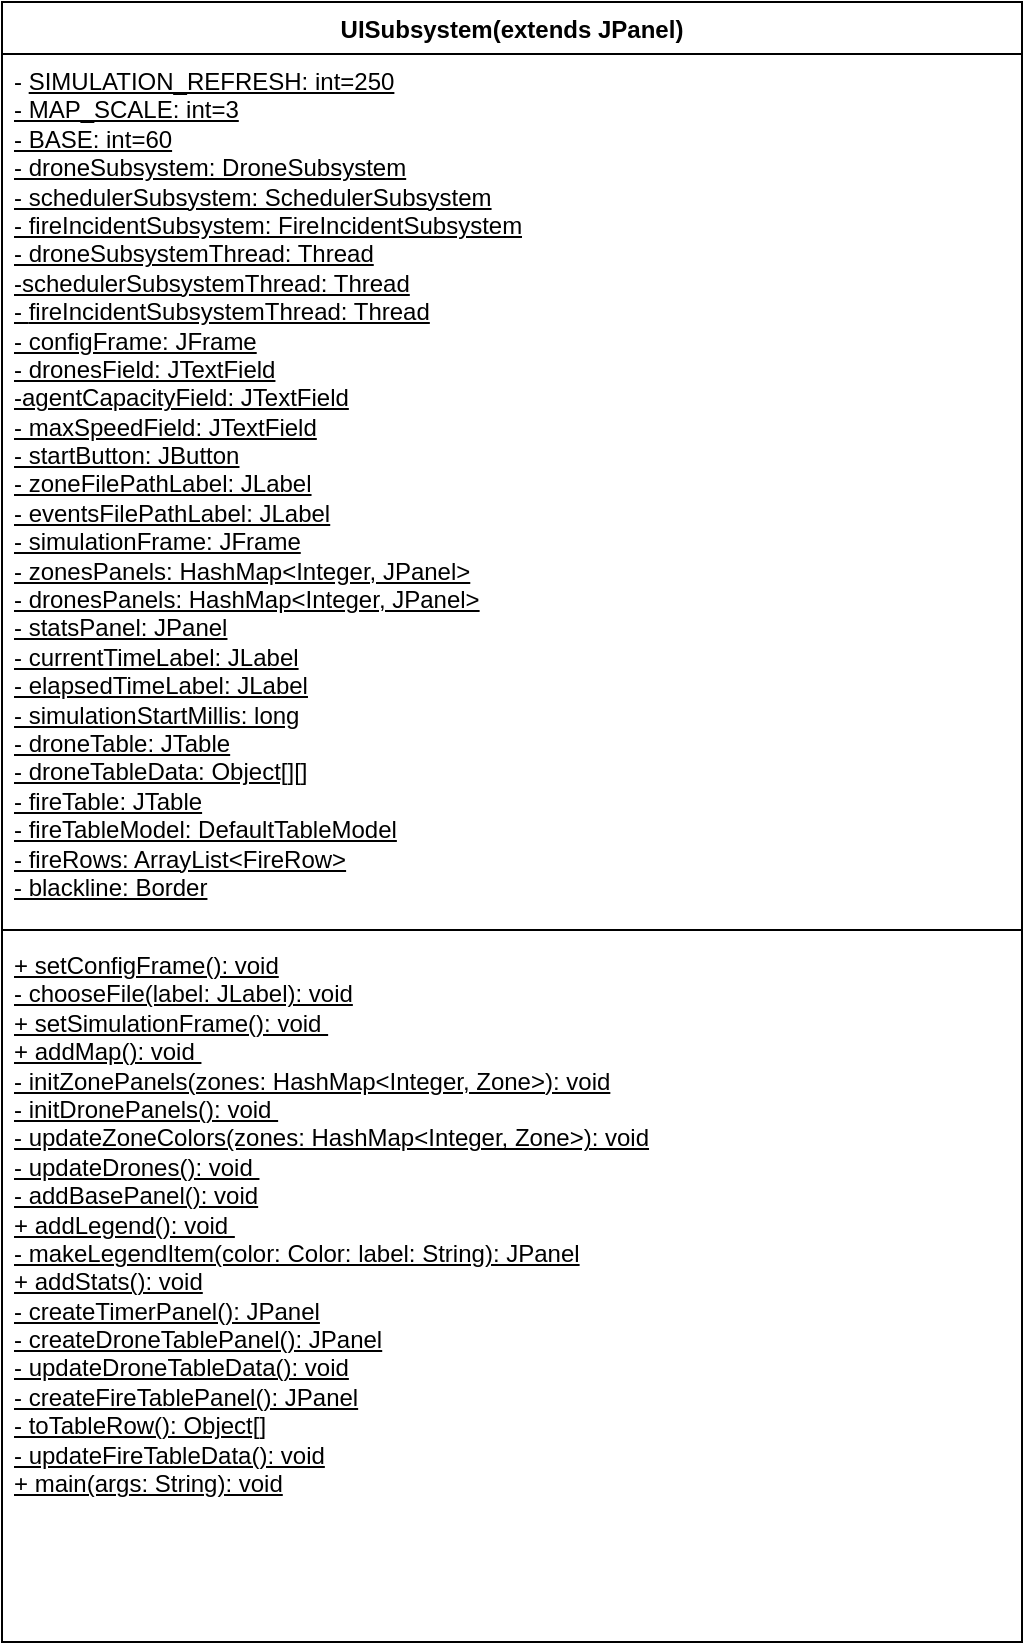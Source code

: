 <mxfile version="26.2.10">
  <diagram name="Page-1" id="awmUcEQPq1uZhV9QXiFR">
    <mxGraphModel dx="1402" dy="3907" grid="1" gridSize="10" guides="1" tooltips="1" connect="1" arrows="1" fold="1" page="1" pageScale="1" pageWidth="2339" pageHeight="3300" math="0" shadow="0">
      <root>
        <mxCell id="0" />
        <mxCell id="1" parent="0" />
        <mxCell id="s13nMwmJoNRJo-cC7ovr-1" value="UISubsystem(extends JPanel)" style="swimlane;fontStyle=1;align=center;verticalAlign=top;childLayout=stackLayout;horizontal=1;startSize=26;horizontalStack=0;resizeParent=1;resizeParentMax=0;resizeLast=0;collapsible=1;marginBottom=0;whiteSpace=wrap;html=1;" vertex="1" parent="1">
          <mxGeometry x="585" y="-140" width="510" height="820" as="geometry" />
        </mxCell>
        <mxCell id="s13nMwmJoNRJo-cC7ovr-2" value="&lt;div&gt;- &lt;u&gt;SIMULATION_REFRESH: int=250&lt;/u&gt;&lt;/div&gt;&lt;div&gt;&lt;u&gt;- MAP_SCALE: int=3&lt;/u&gt;&lt;/div&gt;&lt;div&gt;&lt;u&gt;- BASE: int=60&lt;/u&gt;&lt;/div&gt;&lt;div&gt;&lt;u&gt;- droneSubsystem: DroneSubsystem&lt;/u&gt;&lt;/div&gt;&lt;div&gt;&lt;u&gt;- schedulerSubsystem: SchedulerSubsystem&lt;/u&gt;&lt;/div&gt;&lt;div&gt;&lt;u&gt;- fireIncidentSubsystem: FireIncidentSubsystem&lt;/u&gt;&lt;/div&gt;&lt;div&gt;&lt;u&gt;- droneSubsystemThread: Thread&lt;/u&gt;&lt;/div&gt;&lt;div&gt;&lt;u&gt;-&lt;/u&gt;&lt;u style=&quot;background-color: transparent; color: light-dark(rgb(0, 0, 0), rgb(255, 255, 255));&quot;&gt;schedulerSubsystemThread: Thread&lt;/u&gt;&lt;/div&gt;&lt;div&gt;&lt;u style=&quot;background-color: transparent; color: light-dark(rgb(0, 0, 0), rgb(255, 255, 255));&quot;&gt;-&amp;nbsp;&lt;/u&gt;&lt;u style=&quot;background-color: transparent; color: light-dark(rgb(0, 0, 0), rgb(255, 255, 255));&quot;&gt;fireIncidentSubsystemThread: Thread&lt;/u&gt;&lt;/div&gt;&lt;div&gt;&lt;u style=&quot;background-color: transparent; color: light-dark(rgb(0, 0, 0), rgb(255, 255, 255));&quot;&gt;- configFrame: JFrame&lt;/u&gt;&lt;/div&gt;&lt;div&gt;&lt;u style=&quot;background-color: transparent; color: light-dark(rgb(0, 0, 0), rgb(255, 255, 255));&quot;&gt;- dronesField: JTextField&lt;/u&gt;&lt;/div&gt;&lt;div&gt;&lt;u style=&quot;background-color: transparent; color: light-dark(rgb(0, 0, 0), rgb(255, 255, 255));&quot;&gt;-agentCapacityField: JTextField&lt;/u&gt;&lt;/div&gt;&lt;div&gt;&lt;u style=&quot;background-color: transparent; color: light-dark(rgb(0, 0, 0), rgb(255, 255, 255));&quot;&gt;- maxSpeedField: JTextField&lt;/u&gt;&lt;/div&gt;&lt;div&gt;&lt;u style=&quot;background-color: transparent; color: light-dark(rgb(0, 0, 0), rgb(255, 255, 255));&quot;&gt;- startButton: JButton&lt;/u&gt;&lt;/div&gt;&lt;div&gt;&lt;u style=&quot;background-color: transparent; color: light-dark(rgb(0, 0, 0), rgb(255, 255, 255));&quot;&gt;- zoneFilePathLabel: JLabel&lt;/u&gt;&lt;/div&gt;&lt;div&gt;&lt;u style=&quot;background-color: transparent; color: light-dark(rgb(0, 0, 0), rgb(255, 255, 255));&quot;&gt;- eventsFilePathLabel: JLabel&lt;/u&gt;&lt;/div&gt;&lt;div&gt;&lt;u style=&quot;background-color: transparent; color: light-dark(rgb(0, 0, 0), rgb(255, 255, 255));&quot;&gt;- simulationFrame: JFrame&lt;/u&gt;&lt;/div&gt;&lt;div&gt;&lt;u style=&quot;background-color: transparent; color: light-dark(rgb(0, 0, 0), rgb(255, 255, 255));&quot;&gt;- zonesPanels: HashMap&amp;lt;Integer, JPanel&amp;gt;&lt;/u&gt;&lt;/div&gt;&lt;div&gt;&lt;u style=&quot;background-color: transparent; color: light-dark(rgb(0, 0, 0), rgb(255, 255, 255));&quot;&gt;- dronesPanels: HashMap&amp;lt;Integer, JPanel&amp;gt;&lt;/u&gt;&lt;/div&gt;&lt;div&gt;&lt;u style=&quot;background-color: transparent; color: light-dark(rgb(0, 0, 0), rgb(255, 255, 255));&quot;&gt;- statsPanel: JPanel&lt;/u&gt;&lt;/div&gt;&lt;div&gt;&lt;u style=&quot;background-color: transparent; color: light-dark(rgb(0, 0, 0), rgb(255, 255, 255));&quot;&gt;- currentTimeLabel: JLabel&lt;/u&gt;&lt;/div&gt;&lt;div&gt;&lt;u style=&quot;background-color: transparent; color: light-dark(rgb(0, 0, 0), rgb(255, 255, 255));&quot;&gt;- elapsedTimeLabel: JLabel&lt;/u&gt;&lt;/div&gt;&lt;div&gt;&lt;u style=&quot;background-color: transparent; color: light-dark(rgb(0, 0, 0), rgb(255, 255, 255));&quot;&gt;- simulationStartMillis: long&lt;/u&gt;&lt;/div&gt;&lt;div&gt;&lt;u style=&quot;background-color: transparent; color: light-dark(rgb(0, 0, 0), rgb(255, 255, 255));&quot;&gt;- droneTable: JTable&lt;/u&gt;&lt;/div&gt;&lt;div&gt;&lt;u style=&quot;background-color: transparent; color: light-dark(rgb(0, 0, 0), rgb(255, 255, 255));&quot;&gt;- droneTableData: Object[][]&lt;/u&gt;&lt;/div&gt;&lt;div&gt;&lt;u style=&quot;background-color: transparent; color: light-dark(rgb(0, 0, 0), rgb(255, 255, 255));&quot;&gt;- fireTable: JTable&lt;/u&gt;&lt;/div&gt;&lt;div&gt;&lt;u style=&quot;background-color: transparent; color: light-dark(rgb(0, 0, 0), rgb(255, 255, 255));&quot;&gt;- fireTableModel: DefaultTableModel&lt;/u&gt;&lt;/div&gt;&lt;div&gt;&lt;u style=&quot;background-color: transparent; color: light-dark(rgb(0, 0, 0), rgb(255, 255, 255));&quot;&gt;- fireRows: ArrayList&amp;lt;FireRow&amp;gt;&lt;/u&gt;&lt;/div&gt;&lt;div&gt;&lt;u style=&quot;background-color: transparent; color: light-dark(rgb(0, 0, 0), rgb(255, 255, 255));&quot;&gt;- blackline: Border&lt;/u&gt;&lt;/div&gt;" style="text;strokeColor=none;fillColor=none;align=left;verticalAlign=top;spacingLeft=4;spacingRight=4;overflow=hidden;rotatable=0;points=[[0,0.5],[1,0.5]];portConstraint=eastwest;whiteSpace=wrap;html=1;" vertex="1" parent="s13nMwmJoNRJo-cC7ovr-1">
          <mxGeometry y="26" width="510" height="434" as="geometry" />
        </mxCell>
        <mxCell id="s13nMwmJoNRJo-cC7ovr-3" value="" style="line;strokeWidth=1;fillColor=none;align=left;verticalAlign=middle;spacingTop=-1;spacingLeft=3;spacingRight=3;rotatable=0;labelPosition=right;points=[];portConstraint=eastwest;strokeColor=inherit;" vertex="1" parent="s13nMwmJoNRJo-cC7ovr-1">
          <mxGeometry y="460" width="510" height="8" as="geometry" />
        </mxCell>
        <mxCell id="s13nMwmJoNRJo-cC7ovr-4" value="&lt;u&gt;+ setConfigFrame(): void&lt;/u&gt;&lt;div&gt;&lt;u&gt;- chooseFile(label: JLabel): void&lt;/u&gt;&lt;/div&gt;&lt;div&gt;&lt;u&gt;+ setSimulationFrame(): void&amp;nbsp;&lt;/u&gt;&lt;/div&gt;&lt;div&gt;&lt;u&gt;+ addMap(): void&amp;nbsp;&lt;/u&gt;&lt;/div&gt;&lt;div&gt;&lt;u&gt;- initZonePanels(zones: HashMap&amp;lt;Integer, Zone&amp;gt;): void&lt;/u&gt;&lt;/div&gt;&lt;div&gt;&lt;u&gt;- initDronePanels(): void&amp;nbsp;&lt;/u&gt;&lt;/div&gt;&lt;div&gt;&lt;u&gt;- updateZoneColors(zones: HashMap&amp;lt;Integer, Zone&amp;gt;): void&lt;/u&gt;&lt;/div&gt;&lt;div&gt;&lt;u style=&quot;background-color: transparent; color: light-dark(rgb(0, 0, 0), rgb(255, 255, 255));&quot;&gt;- updateDrones(): void&amp;nbsp;&lt;/u&gt;&lt;/div&gt;&lt;div&gt;&lt;u style=&quot;background-color: transparent; color: light-dark(rgb(0, 0, 0), rgb(255, 255, 255));&quot;&gt;- addBasePanel(): void&lt;/u&gt;&lt;/div&gt;&lt;div&gt;&lt;u style=&quot;background-color: transparent; color: light-dark(rgb(0, 0, 0), rgb(255, 255, 255));&quot;&gt;+ addLegend(): void&amp;nbsp;&lt;/u&gt;&lt;/div&gt;&lt;div&gt;&lt;u&gt;- makeLegendItem(color: Color: label: String): JPanel&lt;/u&gt;&lt;/div&gt;&lt;div&gt;&lt;u&gt;+ addStats(): void&lt;/u&gt;&lt;/div&gt;&lt;div&gt;&lt;u&gt;- createTimerPanel(): JPanel&lt;/u&gt;&lt;/div&gt;&lt;div&gt;&lt;u&gt;- createDroneTablePanel(): JPanel&lt;/u&gt;&lt;/div&gt;&lt;div&gt;&lt;u&gt;- updateDroneTableData(): void&lt;/u&gt;&lt;/div&gt;&lt;div&gt;&lt;u&gt;- createFireTablePanel(): JPanel&lt;/u&gt;&lt;/div&gt;&lt;div&gt;&lt;u&gt;- toTableRow(): Object[]&lt;/u&gt;&lt;/div&gt;&lt;div&gt;&lt;u&gt;- updateFireTableData(): void&lt;/u&gt;&lt;/div&gt;&lt;div&gt;&lt;u&gt;+ main(args: String): void&lt;/u&gt;&lt;/div&gt;" style="text;strokeColor=none;fillColor=none;align=left;verticalAlign=top;spacingLeft=4;spacingRight=4;overflow=hidden;rotatable=0;points=[[0,0.5],[1,0.5]];portConstraint=eastwest;whiteSpace=wrap;html=1;" vertex="1" parent="s13nMwmJoNRJo-cC7ovr-1">
          <mxGeometry y="468" width="510" height="352" as="geometry" />
        </mxCell>
      </root>
    </mxGraphModel>
  </diagram>
</mxfile>
